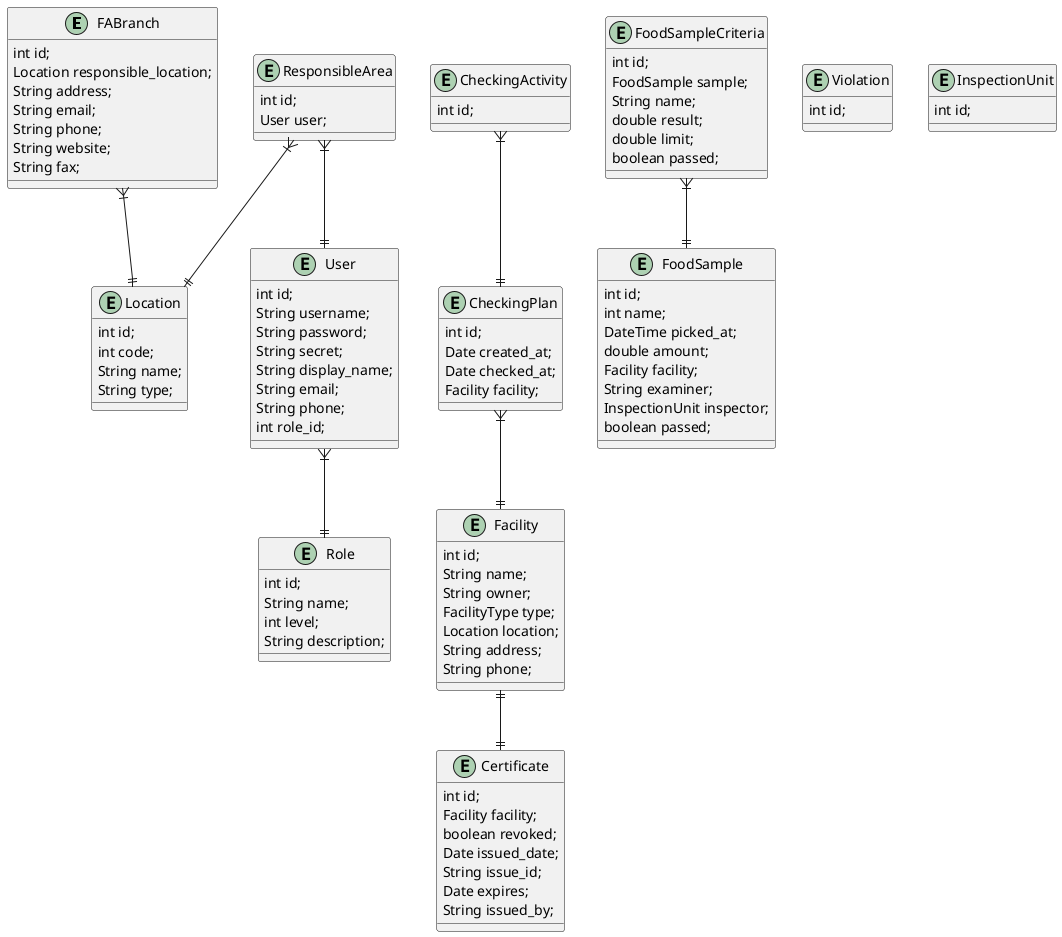 @startuml Entities
entity FABranch {
    int id;
    Location responsible_location;
    String address;
    String email;
    String phone;
    String website;
    String fax;
}

entity Facility {
    int id;
    String name;
    String owner;
    FacilityType type;
    Location location;
    String address;
    String phone;
}

entity Certificate {
    int id;
    Facility facility;
    boolean revoked;
    Date issued_date;
    String issue_id;
    Date expires;
    String issued_by;
}

entity Location {
    int id;
    int code;
    String name;
    String type;
}

entity CheckingPlan {
    int id;
    Date created_at;
    Date checked_at;
    Facility facility;
}

entity CheckingActivity {
    int id;
}

entity FoodSample {
    int id;
    int name;
    DateTime picked_at;
    double amount;
    Facility facility;
    String examiner;
    InspectionUnit inspector;
    boolean passed;
}

entity FoodSampleCriteria {
    int id;
    FoodSample sample;
    String name;
    double result;
    double limit;
    boolean passed;
}

entity Violation {
    int id;
}

entity InspectionUnit {
    int id;
}

entity Role {
    int id;
    String name;
    int level;
    String description;
}

entity User {
    int id;
    String username;
    String password;
    String secret;
    String display_name;
    String email;
    String phone;
    int role_id;
}

entity ResponsibleArea {
    int id;
    User user;
}

Facility ||--|| Certificate
FoodSampleCriteria }|--|| FoodSample
FABranch }|--|| Location
ResponsibleArea }|--|| Location
CheckingPlan }|--|| Facility
CheckingActivity }|--|| CheckingPlan
User }|--|| Role
ResponsibleArea }|--|| User

@enduml